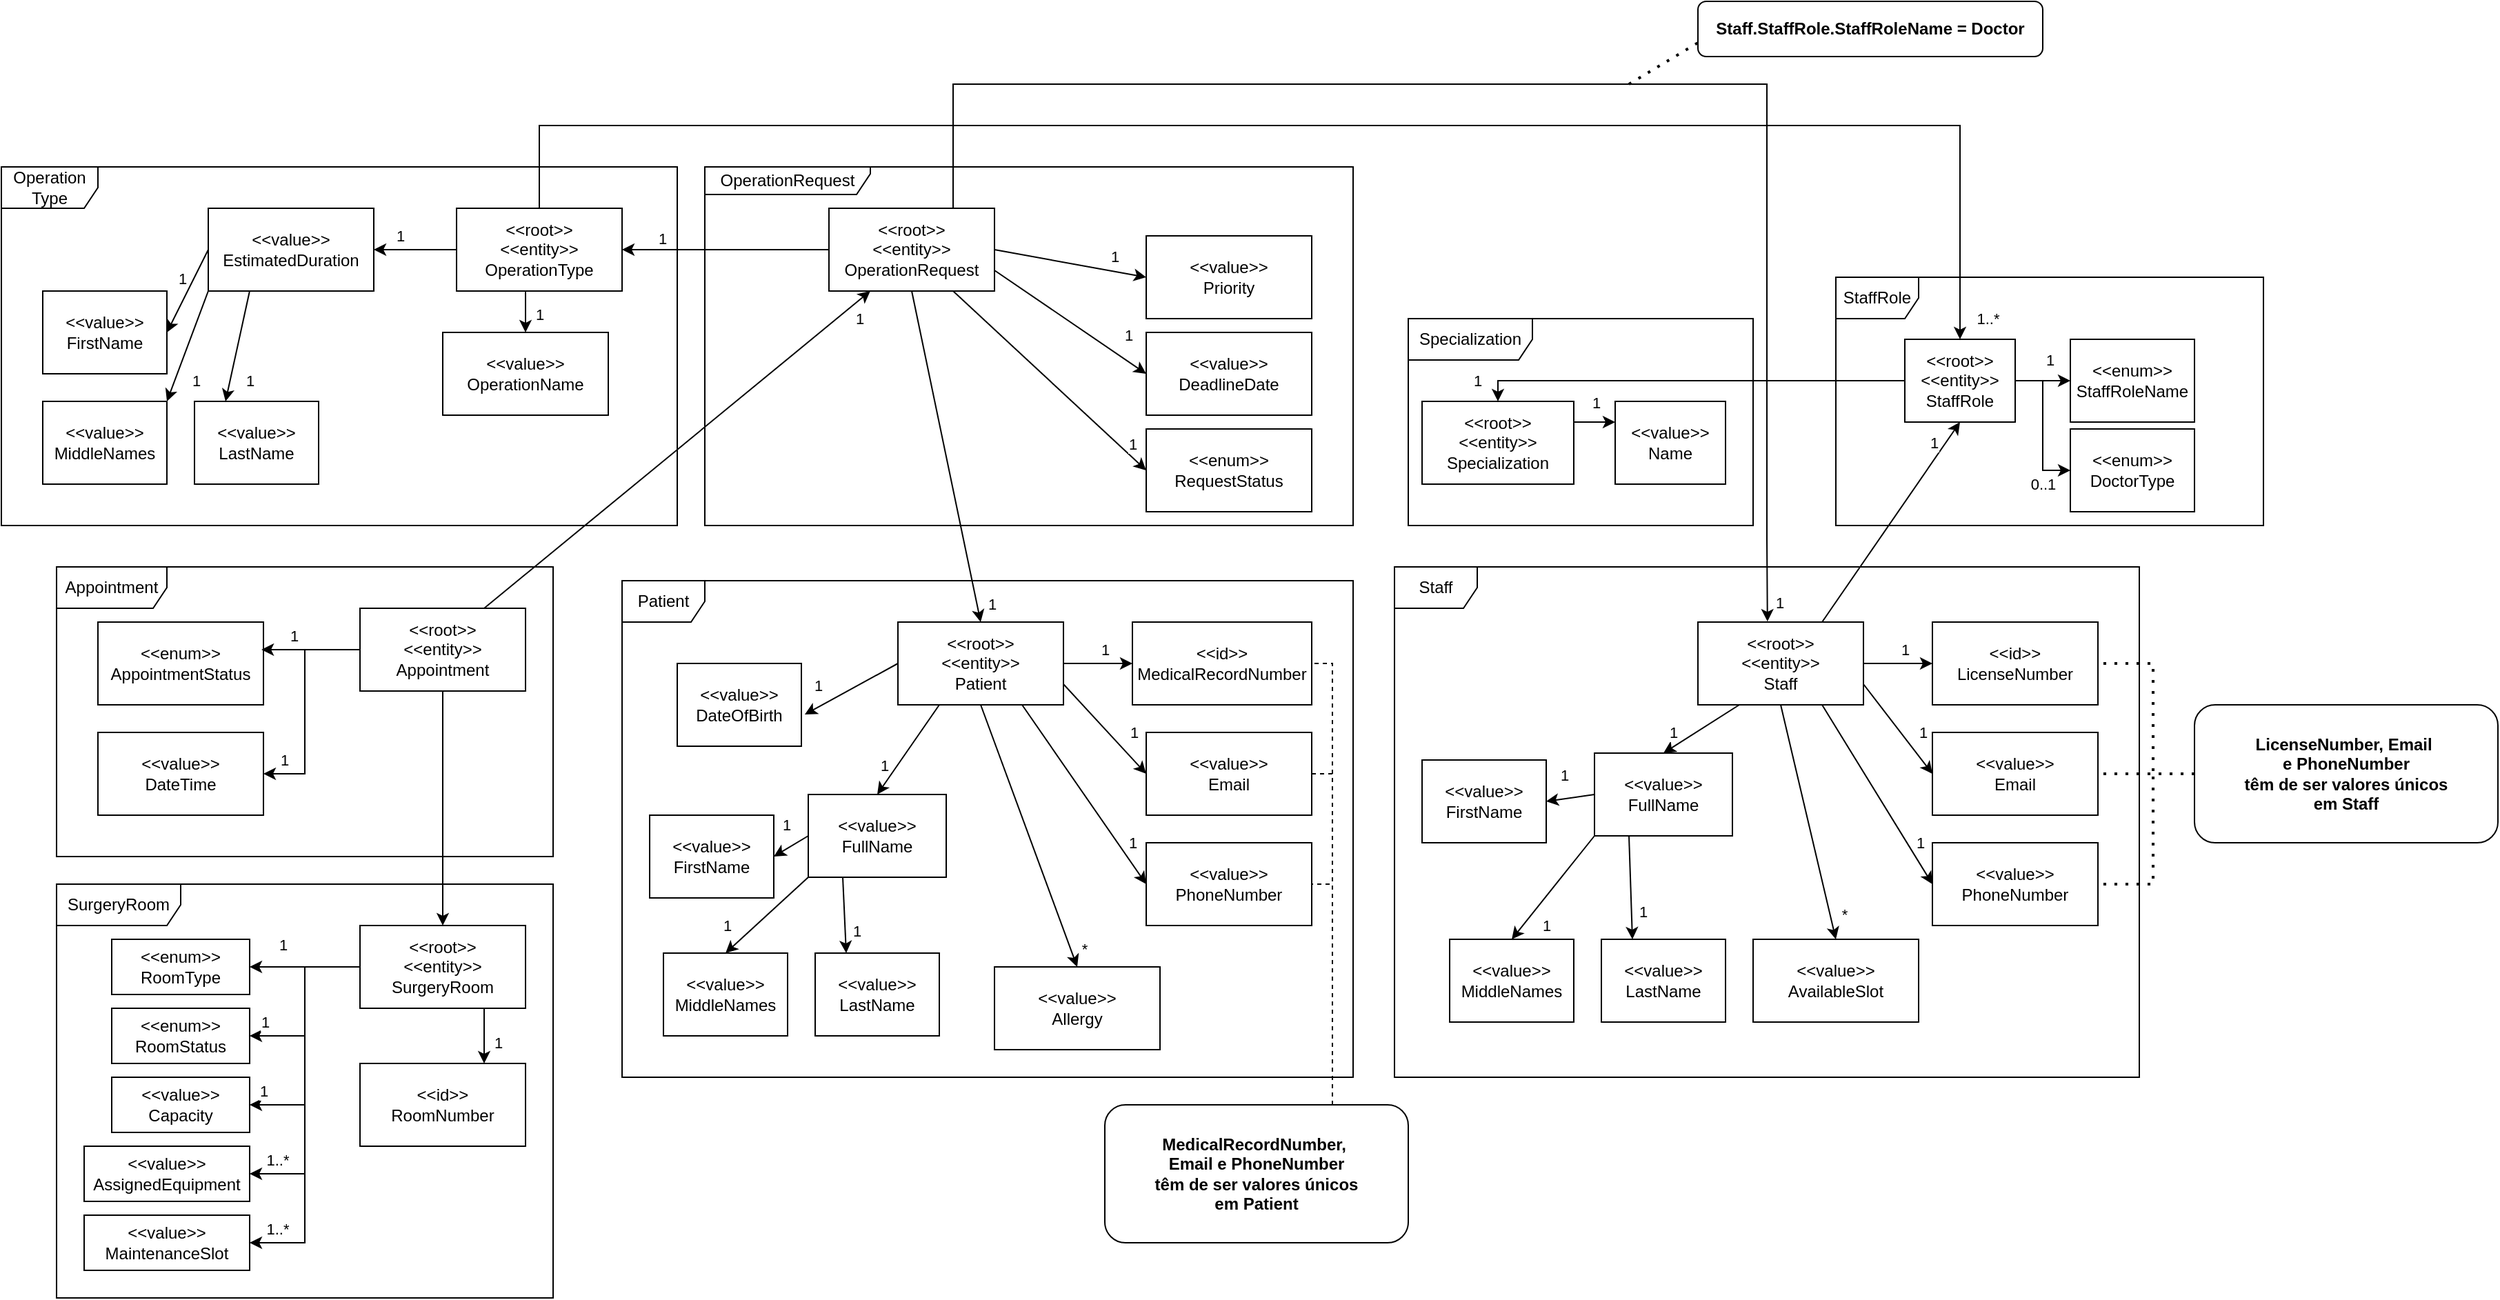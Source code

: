 <mxfile version="24.1.0" type="device">
  <diagram name="Página-1" id="4AsMBui_O2mrqk55qG8a">
    <mxGraphModel dx="2422" dy="768" grid="1" gridSize="10" guides="1" tooltips="1" connect="1" arrows="1" fold="1" page="1" pageScale="1" pageWidth="827" pageHeight="1169" math="0" shadow="0">
      <root>
        <mxCell id="0" />
        <mxCell id="1" parent="0" />
        <mxCell id="wt-aQSrJydBZdkq5_UEP-1" value="&amp;lt;&amp;lt;root&amp;gt;&amp;gt;&lt;br&gt;&amp;lt;&amp;lt;entity&amp;gt;&amp;gt;&lt;div&gt;OperationRequest&lt;/div&gt;" style="whiteSpace=wrap;html=1;" parent="1" vertex="1">
          <mxGeometry x="220" y="190" width="120" height="60" as="geometry" />
        </mxCell>
        <mxCell id="00JM_ZhNrvVwOaPGAAfQ-4" style="edgeStyle=orthogonalEdgeStyle;rounded=0;orthogonalLoop=1;jettySize=auto;html=1;exitX=0.5;exitY=1;exitDx=0;exitDy=0;entryX=0.5;entryY=0;entryDx=0;entryDy=0;" parent="1" source="wt-aQSrJydBZdkq5_UEP-2" target="00JM_ZhNrvVwOaPGAAfQ-2" edge="1">
          <mxGeometry relative="1" as="geometry" />
        </mxCell>
        <mxCell id="00JM_ZhNrvVwOaPGAAfQ-6" value="1" style="edgeLabel;html=1;align=center;verticalAlign=middle;resizable=0;points=[];" parent="00JM_ZhNrvVwOaPGAAfQ-4" vertex="1" connectable="0">
          <mxGeometry x="0.36" y="-1" relative="1" as="geometry">
            <mxPoint x="11" as="offset" />
          </mxGeometry>
        </mxCell>
        <mxCell id="eLeBJTTPtMBUgs7N4k0F-1" style="edgeStyle=orthogonalEdgeStyle;rounded=0;orthogonalLoop=1;jettySize=auto;html=1;exitX=0;exitY=0.5;exitDx=0;exitDy=0;entryX=1;entryY=0.5;entryDx=0;entryDy=0;" edge="1" parent="1" source="wt-aQSrJydBZdkq5_UEP-2" target="00JM_ZhNrvVwOaPGAAfQ-3">
          <mxGeometry relative="1" as="geometry" />
        </mxCell>
        <mxCell id="eLeBJTTPtMBUgs7N4k0F-2" value="1" style="edgeLabel;html=1;align=center;verticalAlign=middle;resizable=0;points=[];" vertex="1" connectable="0" parent="eLeBJTTPtMBUgs7N4k0F-1">
          <mxGeometry x="0.384" relative="1" as="geometry">
            <mxPoint y="-10" as="offset" />
          </mxGeometry>
        </mxCell>
        <mxCell id="wt-aQSrJydBZdkq5_UEP-2" value="&amp;lt;&amp;lt;root&amp;gt;&amp;gt;&lt;div&gt;&amp;lt;&amp;lt;entity&amp;gt;&amp;gt;&lt;br&gt;&lt;div&gt;OperationType&lt;/div&gt;&lt;/div&gt;" style="whiteSpace=wrap;html=1;" parent="1" vertex="1">
          <mxGeometry x="-50" y="190" width="120" height="60" as="geometry" />
        </mxCell>
        <mxCell id="wt-aQSrJydBZdkq5_UEP-3" value="" style="endArrow=classic;html=1;rounded=0;exitX=0;exitY=0.5;exitDx=0;exitDy=0;entryX=1;entryY=0.5;entryDx=0;entryDy=0;" parent="1" source="wt-aQSrJydBZdkq5_UEP-1" target="wt-aQSrJydBZdkq5_UEP-2" edge="1">
          <mxGeometry width="50" height="50" relative="1" as="geometry">
            <mxPoint x="350" y="350" as="sourcePoint" />
            <mxPoint x="400" y="300" as="targetPoint" />
          </mxGeometry>
        </mxCell>
        <mxCell id="wt-aQSrJydBZdkq5_UEP-4" value="1" style="edgeLabel;html=1;align=center;verticalAlign=middle;resizable=0;points=[];" parent="wt-aQSrJydBZdkq5_UEP-3" vertex="1" connectable="0">
          <mxGeometry x="0.552" y="2" relative="1" as="geometry">
            <mxPoint x="-5" y="-10" as="offset" />
          </mxGeometry>
        </mxCell>
        <mxCell id="wt-aQSrJydBZdkq5_UEP-6" value="&amp;lt;&amp;lt;root&amp;gt;&amp;gt;&lt;div&gt;&amp;lt;&amp;lt;entity&amp;gt;&amp;gt;&lt;/div&gt;&lt;div&gt;Patient&lt;/div&gt;" style="whiteSpace=wrap;html=1;" parent="1" vertex="1">
          <mxGeometry x="270" y="490" width="120" height="60" as="geometry" />
        </mxCell>
        <mxCell id="wt-aQSrJydBZdkq5_UEP-9" value="" style="endArrow=classic;html=1;rounded=0;exitX=0.5;exitY=1;exitDx=0;exitDy=0;entryX=0.5;entryY=0;entryDx=0;entryDy=0;" parent="1" source="wt-aQSrJydBZdkq5_UEP-1" target="wt-aQSrJydBZdkq5_UEP-6" edge="1">
          <mxGeometry width="50" height="50" relative="1" as="geometry">
            <mxPoint x="330" y="450" as="sourcePoint" />
            <mxPoint x="315" y="470" as="targetPoint" />
          </mxGeometry>
        </mxCell>
        <mxCell id="wt-aQSrJydBZdkq5_UEP-10" value="1" style="edgeLabel;html=1;align=center;verticalAlign=middle;resizable=0;points=[];" parent="wt-aQSrJydBZdkq5_UEP-9" vertex="1" connectable="0">
          <mxGeometry x="0.89" y="-2" relative="1" as="geometry">
            <mxPoint x="12" as="offset" />
          </mxGeometry>
        </mxCell>
        <mxCell id="wt-aQSrJydBZdkq5_UEP-11" value="OperationRequest" style="shape=umlFrame;whiteSpace=wrap;html=1;pointerEvents=0;width=120;height=20;" parent="1" vertex="1">
          <mxGeometry x="130" y="160" width="470" height="260" as="geometry" />
        </mxCell>
        <mxCell id="wt-aQSrJydBZdkq5_UEP-12" value="&amp;lt;&amp;lt;value&amp;gt;&amp;gt;&lt;br&gt;Priority" style="whiteSpace=wrap;html=1;" parent="1" vertex="1">
          <mxGeometry x="450" y="210" width="120" height="60" as="geometry" />
        </mxCell>
        <mxCell id="wt-aQSrJydBZdkq5_UEP-13" value="&amp;lt;&amp;lt;value&amp;gt;&amp;gt;&lt;br&gt;DeadlineDate" style="whiteSpace=wrap;html=1;" parent="1" vertex="1">
          <mxGeometry x="450" y="280" width="120" height="60" as="geometry" />
        </mxCell>
        <mxCell id="wt-aQSrJydBZdkq5_UEP-14" value="" style="endArrow=classic;html=1;rounded=0;exitX=1;exitY=0.5;exitDx=0;exitDy=0;entryX=0;entryY=0.5;entryDx=0;entryDy=0;" parent="1" source="wt-aQSrJydBZdkq5_UEP-1" target="wt-aQSrJydBZdkq5_UEP-12" edge="1">
          <mxGeometry width="50" height="50" relative="1" as="geometry">
            <mxPoint x="440" y="490" as="sourcePoint" />
            <mxPoint x="490" y="440" as="targetPoint" />
          </mxGeometry>
        </mxCell>
        <mxCell id="wt-aQSrJydBZdkq5_UEP-15" value="1" style="edgeLabel;html=1;align=center;verticalAlign=middle;resizable=0;points=[];" parent="wt-aQSrJydBZdkq5_UEP-14" vertex="1" connectable="0">
          <mxGeometry x="0.647" y="2" relative="1" as="geometry">
            <mxPoint x="-4" y="-10" as="offset" />
          </mxGeometry>
        </mxCell>
        <mxCell id="wt-aQSrJydBZdkq5_UEP-16" value="" style="endArrow=classic;html=1;rounded=0;exitX=1;exitY=0.75;exitDx=0;exitDy=0;entryX=0;entryY=0.5;entryDx=0;entryDy=0;" parent="1" source="wt-aQSrJydBZdkq5_UEP-1" target="wt-aQSrJydBZdkq5_UEP-13" edge="1">
          <mxGeometry width="50" height="50" relative="1" as="geometry">
            <mxPoint x="410" y="380" as="sourcePoint" />
            <mxPoint x="460" y="330" as="targetPoint" />
          </mxGeometry>
        </mxCell>
        <mxCell id="wt-aQSrJydBZdkq5_UEP-17" value="1" style="edgeLabel;html=1;align=center;verticalAlign=middle;resizable=0;points=[];" parent="wt-aQSrJydBZdkq5_UEP-16" vertex="1" connectable="0">
          <mxGeometry x="0.735" y="1" relative="1" as="geometry">
            <mxPoint x="1" y="-17" as="offset" />
          </mxGeometry>
        </mxCell>
        <mxCell id="wt-aQSrJydBZdkq5_UEP-18" value="Patient" style="shape=umlFrame;whiteSpace=wrap;html=1;pointerEvents=0;" parent="1" vertex="1">
          <mxGeometry x="70" y="460" width="530" height="360" as="geometry" />
        </mxCell>
        <mxCell id="00JM_ZhNrvVwOaPGAAfQ-1" value="Operation Type" style="shape=umlFrame;whiteSpace=wrap;html=1;pointerEvents=0;width=70;height=30;" parent="1" vertex="1">
          <mxGeometry x="-380" y="160" width="490" height="260" as="geometry" />
        </mxCell>
        <mxCell id="00JM_ZhNrvVwOaPGAAfQ-2" value="&amp;lt;&amp;lt;value&amp;gt;&amp;gt;&lt;div&gt;OperationName&lt;/div&gt;" style="whiteSpace=wrap;html=1;" parent="1" vertex="1">
          <mxGeometry x="-60" y="280" width="120" height="60" as="geometry" />
        </mxCell>
        <mxCell id="00JM_ZhNrvVwOaPGAAfQ-3" value="&amp;lt;&amp;lt;value&amp;gt;&amp;gt;&lt;div&gt;EstimatedDuration&lt;/div&gt;" style="whiteSpace=wrap;html=1;" parent="1" vertex="1">
          <mxGeometry x="-230" y="190" width="120" height="60" as="geometry" />
        </mxCell>
        <mxCell id="00JM_ZhNrvVwOaPGAAfQ-13" value="&amp;lt;&amp;lt;value&amp;gt;&amp;gt;&lt;div&gt;DateOfBirth&lt;/div&gt;" style="whiteSpace=wrap;html=1;" parent="1" vertex="1">
          <mxGeometry x="110" y="520" width="90" height="60" as="geometry" />
        </mxCell>
        <mxCell id="00JM_ZhNrvVwOaPGAAfQ-14" value="" style="endArrow=classic;html=1;rounded=0;exitX=0;exitY=0.5;exitDx=0;exitDy=0;entryX=1.027;entryY=0.617;entryDx=0;entryDy=0;entryPerimeter=0;" parent="1" source="wt-aQSrJydBZdkq5_UEP-6" target="00JM_ZhNrvVwOaPGAAfQ-13" edge="1">
          <mxGeometry width="50" height="50" relative="1" as="geometry">
            <mxPoint x="260" y="580" as="sourcePoint" />
            <mxPoint x="310" y="530" as="targetPoint" />
          </mxGeometry>
        </mxCell>
        <mxCell id="00JM_ZhNrvVwOaPGAAfQ-15" value="1" style="edgeLabel;html=1;align=center;verticalAlign=middle;resizable=0;points=[];" parent="00JM_ZhNrvVwOaPGAAfQ-14" vertex="1" connectable="0">
          <mxGeometry x="0.57" y="-2" relative="1" as="geometry">
            <mxPoint x="-4" y="-12" as="offset" />
          </mxGeometry>
        </mxCell>
        <mxCell id="00JM_ZhNrvVwOaPGAAfQ-16" value="&amp;lt;&amp;lt;id&amp;gt;&amp;gt;&lt;div&gt;MedicalRecordNumber&lt;/div&gt;" style="whiteSpace=wrap;html=1;" parent="1" vertex="1">
          <mxGeometry x="440" y="490" width="130" height="60" as="geometry" />
        </mxCell>
        <mxCell id="00JM_ZhNrvVwOaPGAAfQ-17" value="" style="endArrow=classic;html=1;rounded=0;exitX=1;exitY=0.5;exitDx=0;exitDy=0;entryX=0;entryY=0.5;entryDx=0;entryDy=0;" parent="1" source="wt-aQSrJydBZdkq5_UEP-6" target="00JM_ZhNrvVwOaPGAAfQ-16" edge="1">
          <mxGeometry width="50" height="50" relative="1" as="geometry">
            <mxPoint x="370" y="540" as="sourcePoint" />
            <mxPoint x="420" y="490" as="targetPoint" />
          </mxGeometry>
        </mxCell>
        <mxCell id="00JM_ZhNrvVwOaPGAAfQ-18" value="1" style="edgeLabel;html=1;align=center;verticalAlign=middle;resizable=0;points=[];" parent="00JM_ZhNrvVwOaPGAAfQ-17" vertex="1" connectable="0">
          <mxGeometry x="0.447" y="-2" relative="1" as="geometry">
            <mxPoint x="-6" y="-12" as="offset" />
          </mxGeometry>
        </mxCell>
        <mxCell id="00JM_ZhNrvVwOaPGAAfQ-19" value="&amp;lt;&amp;lt;value&amp;gt;&amp;gt;&lt;div&gt;Email&lt;/div&gt;" style="whiteSpace=wrap;html=1;" parent="1" vertex="1">
          <mxGeometry x="450" y="570" width="120" height="60" as="geometry" />
        </mxCell>
        <mxCell id="00JM_ZhNrvVwOaPGAAfQ-20" value="" style="endArrow=classic;html=1;rounded=0;exitX=1;exitY=0.75;exitDx=0;exitDy=0;entryX=0;entryY=0.5;entryDx=0;entryDy=0;" parent="1" source="wt-aQSrJydBZdkq5_UEP-6" target="00JM_ZhNrvVwOaPGAAfQ-19" edge="1">
          <mxGeometry width="50" height="50" relative="1" as="geometry">
            <mxPoint x="410" y="690" as="sourcePoint" />
            <mxPoint x="460" y="640" as="targetPoint" />
          </mxGeometry>
        </mxCell>
        <mxCell id="00JM_ZhNrvVwOaPGAAfQ-21" value="1" style="edgeLabel;html=1;align=center;verticalAlign=middle;resizable=0;points=[];" parent="00JM_ZhNrvVwOaPGAAfQ-20" vertex="1" connectable="0">
          <mxGeometry x="0.538" y="3" relative="1" as="geometry">
            <mxPoint x="2" y="-13" as="offset" />
          </mxGeometry>
        </mxCell>
        <mxCell id="00JM_ZhNrvVwOaPGAAfQ-22" value="&amp;lt;&amp;lt;value&amp;gt;&amp;gt;&lt;div&gt;PhoneNumber&lt;/div&gt;" style="whiteSpace=wrap;html=1;" parent="1" vertex="1">
          <mxGeometry x="450" y="650" width="120" height="60" as="geometry" />
        </mxCell>
        <mxCell id="00JM_ZhNrvVwOaPGAAfQ-23" value="" style="endArrow=classic;html=1;rounded=0;exitX=0.75;exitY=1;exitDx=0;exitDy=0;entryX=0;entryY=0.5;entryDx=0;entryDy=0;" parent="1" source="wt-aQSrJydBZdkq5_UEP-6" target="00JM_ZhNrvVwOaPGAAfQ-22" edge="1">
          <mxGeometry width="50" height="50" relative="1" as="geometry">
            <mxPoint x="350" y="690" as="sourcePoint" />
            <mxPoint x="400" y="640" as="targetPoint" />
          </mxGeometry>
        </mxCell>
        <mxCell id="00JM_ZhNrvVwOaPGAAfQ-24" value="1" style="edgeLabel;html=1;align=center;verticalAlign=middle;resizable=0;points=[];" parent="00JM_ZhNrvVwOaPGAAfQ-23" vertex="1" connectable="0">
          <mxGeometry x="0.755" relative="1" as="geometry">
            <mxPoint x="1" y="-14" as="offset" />
          </mxGeometry>
        </mxCell>
        <mxCell id="00JM_ZhNrvVwOaPGAAfQ-25" value="&amp;lt;&amp;lt;value&amp;gt;&amp;gt;&lt;div&gt;Allergy&lt;/div&gt;" style="whiteSpace=wrap;html=1;" parent="1" vertex="1">
          <mxGeometry x="340" y="740" width="120" height="60" as="geometry" />
        </mxCell>
        <mxCell id="00JM_ZhNrvVwOaPGAAfQ-26" value="" style="endArrow=classic;html=1;rounded=0;exitX=0.5;exitY=1;exitDx=0;exitDy=0;entryX=0.5;entryY=0;entryDx=0;entryDy=0;" parent="1" source="wt-aQSrJydBZdkq5_UEP-6" target="00JM_ZhNrvVwOaPGAAfQ-25" edge="1">
          <mxGeometry width="50" height="50" relative="1" as="geometry">
            <mxPoint x="300" y="690" as="sourcePoint" />
            <mxPoint x="350" y="640" as="targetPoint" />
          </mxGeometry>
        </mxCell>
        <mxCell id="00JM_ZhNrvVwOaPGAAfQ-27" value="*" style="edgeLabel;html=1;align=center;verticalAlign=middle;resizable=0;points=[];" parent="00JM_ZhNrvVwOaPGAAfQ-26" vertex="1" connectable="0">
          <mxGeometry x="0.864" y="1" relative="1" as="geometry">
            <mxPoint x="9" as="offset" />
          </mxGeometry>
        </mxCell>
        <mxCell id="00JM_ZhNrvVwOaPGAAfQ-28" value="&amp;lt;&amp;lt;root&amp;gt;&amp;gt;&lt;div&gt;&amp;lt;&amp;lt;entity&amp;gt;&amp;gt;&lt;/div&gt;&lt;div&gt;Staff&lt;/div&gt;" style="whiteSpace=wrap;html=1;" parent="1" vertex="1">
          <mxGeometry x="850" y="490" width="120" height="60" as="geometry" />
        </mxCell>
        <mxCell id="00JM_ZhNrvVwOaPGAAfQ-30" value="Staff" style="shape=umlFrame;whiteSpace=wrap;html=1;pointerEvents=0;" parent="1" vertex="1">
          <mxGeometry x="630" y="450" width="540" height="370" as="geometry" />
        </mxCell>
        <mxCell id="00JM_ZhNrvVwOaPGAAfQ-31" value="&amp;lt;&amp;lt;value&amp;gt;&amp;gt;&lt;div&gt;FullName&lt;/div&gt;" style="whiteSpace=wrap;html=1;" parent="1" vertex="1">
          <mxGeometry x="775" y="585" width="100" height="60" as="geometry" />
        </mxCell>
        <mxCell id="00JM_ZhNrvVwOaPGAAfQ-34" value="&amp;lt;&amp;lt;value&amp;gt;&amp;gt;&lt;div&gt;FirstName&lt;/div&gt;" style="whiteSpace=wrap;html=1;" parent="1" vertex="1">
          <mxGeometry x="650" y="590" width="90" height="60" as="geometry" />
        </mxCell>
        <mxCell id="00JM_ZhNrvVwOaPGAAfQ-35" value="&amp;lt;&amp;lt;value&amp;gt;&amp;gt;&lt;div&gt;LastName&lt;/div&gt;" style="whiteSpace=wrap;html=1;" parent="1" vertex="1">
          <mxGeometry x="780" y="720" width="90" height="60" as="geometry" />
        </mxCell>
        <mxCell id="00JM_ZhNrvVwOaPGAAfQ-41" value="" style="endArrow=classic;html=1;rounded=0;exitX=0.75;exitY=0;exitDx=0;exitDy=0;entryX=0.5;entryY=1;entryDx=0;entryDy=0;" parent="1" source="00JM_ZhNrvVwOaPGAAfQ-28" target="v8suukQ3Q1kWvmqkOaev-53" edge="1">
          <mxGeometry width="50" height="50" relative="1" as="geometry">
            <mxPoint x="960" y="500" as="sourcePoint" />
            <mxPoint x="870" y="340" as="targetPoint" />
          </mxGeometry>
        </mxCell>
        <mxCell id="00JM_ZhNrvVwOaPGAAfQ-42" value="1" style="edgeLabel;html=1;align=center;verticalAlign=middle;resizable=0;points=[];" parent="00JM_ZhNrvVwOaPGAAfQ-41" vertex="1" connectable="0">
          <mxGeometry x="0.57" y="-2" relative="1" as="geometry">
            <mxPoint y="-17" as="offset" />
          </mxGeometry>
        </mxCell>
        <mxCell id="00JM_ZhNrvVwOaPGAAfQ-43" value="&amp;lt;&amp;lt;id&amp;gt;&amp;gt;&lt;div&gt;LicenseNumber&lt;/div&gt;" style="whiteSpace=wrap;html=1;" parent="1" vertex="1">
          <mxGeometry x="1020" y="490" width="120" height="60" as="geometry" />
        </mxCell>
        <mxCell id="00JM_ZhNrvVwOaPGAAfQ-44" value="" style="endArrow=classic;html=1;rounded=0;exitX=1;exitY=0.5;exitDx=0;exitDy=0;entryX=0;entryY=0.5;entryDx=0;entryDy=0;" parent="1" source="00JM_ZhNrvVwOaPGAAfQ-28" target="00JM_ZhNrvVwOaPGAAfQ-43" edge="1">
          <mxGeometry width="50" height="50" relative="1" as="geometry">
            <mxPoint x="940" y="540" as="sourcePoint" />
            <mxPoint x="990" y="490" as="targetPoint" />
          </mxGeometry>
        </mxCell>
        <mxCell id="00JM_ZhNrvVwOaPGAAfQ-45" value="1" style="edgeLabel;html=1;align=center;verticalAlign=middle;resizable=0;points=[];" parent="00JM_ZhNrvVwOaPGAAfQ-44" vertex="1" connectable="0">
          <mxGeometry x="0.447" y="-2" relative="1" as="geometry">
            <mxPoint x="-6" y="-12" as="offset" />
          </mxGeometry>
        </mxCell>
        <mxCell id="00JM_ZhNrvVwOaPGAAfQ-46" value="&amp;lt;&amp;lt;value&amp;gt;&amp;gt;&lt;div&gt;Email&lt;/div&gt;" style="whiteSpace=wrap;html=1;" parent="1" vertex="1">
          <mxGeometry x="1020" y="570" width="120" height="60" as="geometry" />
        </mxCell>
        <mxCell id="00JM_ZhNrvVwOaPGAAfQ-47" value="" style="endArrow=classic;html=1;rounded=0;exitX=1;exitY=0.75;exitDx=0;exitDy=0;entryX=0;entryY=0.5;entryDx=0;entryDy=0;" parent="1" source="00JM_ZhNrvVwOaPGAAfQ-28" target="00JM_ZhNrvVwOaPGAAfQ-46" edge="1">
          <mxGeometry width="50" height="50" relative="1" as="geometry">
            <mxPoint x="980" y="690" as="sourcePoint" />
            <mxPoint x="1030" y="640" as="targetPoint" />
          </mxGeometry>
        </mxCell>
        <mxCell id="00JM_ZhNrvVwOaPGAAfQ-48" value="1" style="edgeLabel;html=1;align=center;verticalAlign=middle;resizable=0;points=[];" parent="00JM_ZhNrvVwOaPGAAfQ-47" vertex="1" connectable="0">
          <mxGeometry x="0.538" y="3" relative="1" as="geometry">
            <mxPoint x="2" y="-13" as="offset" />
          </mxGeometry>
        </mxCell>
        <mxCell id="00JM_ZhNrvVwOaPGAAfQ-49" value="&amp;lt;&amp;lt;value&amp;gt;&amp;gt;&lt;div&gt;PhoneNumber&lt;/div&gt;" style="whiteSpace=wrap;html=1;" parent="1" vertex="1">
          <mxGeometry x="1020" y="650" width="120" height="60" as="geometry" />
        </mxCell>
        <mxCell id="00JM_ZhNrvVwOaPGAAfQ-50" value="" style="endArrow=classic;html=1;rounded=0;exitX=0.75;exitY=1;exitDx=0;exitDy=0;entryX=0;entryY=0.5;entryDx=0;entryDy=0;" parent="1" source="00JM_ZhNrvVwOaPGAAfQ-28" target="00JM_ZhNrvVwOaPGAAfQ-49" edge="1">
          <mxGeometry width="50" height="50" relative="1" as="geometry">
            <mxPoint x="920" y="690" as="sourcePoint" />
            <mxPoint x="970" y="640" as="targetPoint" />
          </mxGeometry>
        </mxCell>
        <mxCell id="00JM_ZhNrvVwOaPGAAfQ-51" value="1" style="edgeLabel;html=1;align=center;verticalAlign=middle;resizable=0;points=[];" parent="00JM_ZhNrvVwOaPGAAfQ-50" vertex="1" connectable="0">
          <mxGeometry x="0.755" relative="1" as="geometry">
            <mxPoint x="1" y="-14" as="offset" />
          </mxGeometry>
        </mxCell>
        <mxCell id="00JM_ZhNrvVwOaPGAAfQ-55" value="&amp;lt;&amp;lt;root&amp;gt;&amp;gt;&lt;div&gt;&amp;lt;&amp;lt;entity&amp;gt;&amp;gt;&lt;br&gt;&lt;div&gt;Specialization&lt;/div&gt;&lt;/div&gt;" style="whiteSpace=wrap;html=1;" parent="1" vertex="1">
          <mxGeometry x="650" y="330" width="110" height="60" as="geometry" />
        </mxCell>
        <mxCell id="00JM_ZhNrvVwOaPGAAfQ-56" value="&amp;lt;&amp;lt;value&amp;gt;&amp;gt;&lt;div&gt;AvailableSlot&lt;/div&gt;" style="whiteSpace=wrap;html=1;" parent="1" vertex="1">
          <mxGeometry x="890" y="720" width="120" height="60" as="geometry" />
        </mxCell>
        <mxCell id="00JM_ZhNrvVwOaPGAAfQ-60" value="&lt;b&gt;LicenseNumber, Email&amp;nbsp;&lt;/b&gt;&lt;div&gt;&lt;b&gt;e PhoneNumber&lt;/b&gt;&lt;div&gt;&lt;b&gt;têm de ser valores únicos&lt;/b&gt;&lt;/div&gt;&lt;/div&gt;&lt;div&gt;&lt;b&gt;em Staff&lt;/b&gt;&lt;/div&gt;" style="rounded=1;whiteSpace=wrap;html=1;" parent="1" vertex="1">
          <mxGeometry x="1210" y="550" width="220" height="100" as="geometry" />
        </mxCell>
        <mxCell id="00JM_ZhNrvVwOaPGAAfQ-61" value="" style="endArrow=none;dashed=1;html=1;dashPattern=1 3;strokeWidth=2;rounded=0;entryX=1;entryY=0.5;entryDx=0;entryDy=0;exitX=0;exitY=0.5;exitDx=0;exitDy=0;" parent="1" source="00JM_ZhNrvVwOaPGAAfQ-60" target="00JM_ZhNrvVwOaPGAAfQ-43" edge="1">
          <mxGeometry width="50" height="50" relative="1" as="geometry">
            <mxPoint x="1230" y="560" as="sourcePoint" />
            <mxPoint x="1280" y="510" as="targetPoint" />
            <Array as="points">
              <mxPoint x="1180" y="600" />
              <mxPoint x="1180" y="520" />
            </Array>
          </mxGeometry>
        </mxCell>
        <mxCell id="00JM_ZhNrvVwOaPGAAfQ-62" value="" style="endArrow=none;dashed=1;html=1;dashPattern=1 3;strokeWidth=2;rounded=0;entryX=1;entryY=0.5;entryDx=0;entryDy=0;exitX=0;exitY=0.5;exitDx=0;exitDy=0;" parent="1" source="00JM_ZhNrvVwOaPGAAfQ-60" target="00JM_ZhNrvVwOaPGAAfQ-46" edge="1">
          <mxGeometry width="50" height="50" relative="1" as="geometry">
            <mxPoint x="1220" y="600" as="sourcePoint" />
            <mxPoint x="1150" y="530" as="targetPoint" />
          </mxGeometry>
        </mxCell>
        <mxCell id="00JM_ZhNrvVwOaPGAAfQ-63" value="" style="endArrow=none;dashed=1;html=1;dashPattern=1 3;strokeWidth=2;rounded=0;entryX=1;entryY=0.5;entryDx=0;entryDy=0;exitX=0;exitY=0.5;exitDx=0;exitDy=0;" parent="1" source="00JM_ZhNrvVwOaPGAAfQ-60" target="00JM_ZhNrvVwOaPGAAfQ-49" edge="1">
          <mxGeometry width="50" height="50" relative="1" as="geometry">
            <mxPoint x="1230" y="610" as="sourcePoint" />
            <mxPoint x="1160" y="540" as="targetPoint" />
            <Array as="points">
              <mxPoint x="1180" y="600" />
              <mxPoint x="1180" y="680" />
            </Array>
          </mxGeometry>
        </mxCell>
        <mxCell id="00JM_ZhNrvVwOaPGAAfQ-64" value="&lt;b&gt;MedicalRecordNumber,&amp;nbsp;&lt;/b&gt;&lt;div&gt;&lt;b&gt;Email&amp;nbsp;&lt;/b&gt;&lt;b style=&quot;background-color: initial;&quot;&gt;e PhoneNumber&lt;/b&gt;&lt;div&gt;&lt;div&gt;&lt;b&gt;têm de ser valores únicos&lt;/b&gt;&lt;/div&gt;&lt;/div&gt;&lt;/div&gt;&lt;div&gt;&lt;b&gt;em Patient&lt;/b&gt;&lt;/div&gt;" style="rounded=1;whiteSpace=wrap;html=1;" parent="1" vertex="1">
          <mxGeometry x="420" y="840" width="220" height="100" as="geometry" />
        </mxCell>
        <mxCell id="00JM_ZhNrvVwOaPGAAfQ-65" value="" style="endArrow=none;dashed=1;html=1;rounded=0;exitX=0.75;exitY=0;exitDx=0;exitDy=0;entryX=1;entryY=0.5;entryDx=0;entryDy=0;" parent="1" source="00JM_ZhNrvVwOaPGAAfQ-64" target="00JM_ZhNrvVwOaPGAAfQ-22" edge="1">
          <mxGeometry width="50" height="50" relative="1" as="geometry">
            <mxPoint x="520" y="760" as="sourcePoint" />
            <mxPoint x="570" y="710" as="targetPoint" />
            <Array as="points">
              <mxPoint x="585" y="680" />
            </Array>
          </mxGeometry>
        </mxCell>
        <mxCell id="00JM_ZhNrvVwOaPGAAfQ-66" value="" style="endArrow=none;dashed=1;html=1;rounded=0;exitX=0.75;exitY=0;exitDx=0;exitDy=0;entryX=1;entryY=0.5;entryDx=0;entryDy=0;" parent="1" target="00JM_ZhNrvVwOaPGAAfQ-19" edge="1">
          <mxGeometry width="50" height="50" relative="1" as="geometry">
            <mxPoint x="585" y="840" as="sourcePoint" />
            <mxPoint x="570" y="680" as="targetPoint" />
            <Array as="points">
              <mxPoint x="585" y="600" />
            </Array>
          </mxGeometry>
        </mxCell>
        <mxCell id="00JM_ZhNrvVwOaPGAAfQ-67" value="" style="endArrow=none;dashed=1;html=1;rounded=0;exitX=0.75;exitY=0;exitDx=0;exitDy=0;entryX=1;entryY=0.5;entryDx=0;entryDy=0;" parent="1" target="00JM_ZhNrvVwOaPGAAfQ-16" edge="1">
          <mxGeometry width="50" height="50" relative="1" as="geometry">
            <mxPoint x="585" y="840" as="sourcePoint" />
            <mxPoint x="570" y="680" as="targetPoint" />
            <Array as="points">
              <mxPoint x="585" y="520" />
            </Array>
          </mxGeometry>
        </mxCell>
        <mxCell id="00JM_ZhNrvVwOaPGAAfQ-70" value="Appointment" style="shape=umlFrame;whiteSpace=wrap;html=1;pointerEvents=0;width=80;height=30;" parent="1" vertex="1">
          <mxGeometry x="-340" y="450" width="360" height="210" as="geometry" />
        </mxCell>
        <mxCell id="00JM_ZhNrvVwOaPGAAfQ-71" value="&amp;lt;&amp;lt;root&amp;gt;&amp;gt;&lt;div&gt;&amp;lt;&amp;lt;entity&amp;gt;&amp;gt;&lt;/div&gt;&lt;div&gt;Appointment&lt;/div&gt;" style="whiteSpace=wrap;html=1;" parent="1" vertex="1">
          <mxGeometry x="-120" y="480" width="120" height="60" as="geometry" />
        </mxCell>
        <mxCell id="00JM_ZhNrvVwOaPGAAfQ-72" value="" style="endArrow=classic;html=1;rounded=0;exitX=0.75;exitY=0;exitDx=0;exitDy=0;entryX=0.25;entryY=1;entryDx=0;entryDy=0;" parent="1" source="00JM_ZhNrvVwOaPGAAfQ-71" target="wt-aQSrJydBZdkq5_UEP-1" edge="1">
          <mxGeometry width="50" height="50" relative="1" as="geometry">
            <mxPoint x="120" y="520" as="sourcePoint" />
            <mxPoint x="170" y="470" as="targetPoint" />
          </mxGeometry>
        </mxCell>
        <mxCell id="00JM_ZhNrvVwOaPGAAfQ-73" value="1" style="edgeLabel;html=1;align=center;verticalAlign=middle;resizable=0;points=[];" parent="00JM_ZhNrvVwOaPGAAfQ-72" vertex="1" connectable="0">
          <mxGeometry x="0.865" y="-2" relative="1" as="geometry">
            <mxPoint x="9" y="3" as="offset" />
          </mxGeometry>
        </mxCell>
        <mxCell id="00JM_ZhNrvVwOaPGAAfQ-74" value="&amp;lt;&amp;lt;value&amp;gt;&amp;gt;&lt;div&gt;DateTime&lt;/div&gt;" style="whiteSpace=wrap;html=1;" parent="1" vertex="1">
          <mxGeometry x="-310" y="570" width="120" height="60" as="geometry" />
        </mxCell>
        <mxCell id="00JM_ZhNrvVwOaPGAAfQ-77" value="&amp;lt;&amp;lt;enum&amp;gt;&amp;gt;&lt;div&gt;AppointmentStatus&lt;/div&gt;" style="whiteSpace=wrap;html=1;" parent="1" vertex="1">
          <mxGeometry x="-310" y="490" width="120" height="60" as="geometry" />
        </mxCell>
        <mxCell id="00JM_ZhNrvVwOaPGAAfQ-82" style="edgeStyle=orthogonalEdgeStyle;rounded=0;orthogonalLoop=1;jettySize=auto;html=1;exitX=0;exitY=0.5;exitDx=0;exitDy=0;entryX=0.988;entryY=0.333;entryDx=0;entryDy=0;entryPerimeter=0;" parent="1" source="00JM_ZhNrvVwOaPGAAfQ-71" target="00JM_ZhNrvVwOaPGAAfQ-77" edge="1">
          <mxGeometry relative="1" as="geometry" />
        </mxCell>
        <mxCell id="00JM_ZhNrvVwOaPGAAfQ-83" value="1" style="edgeLabel;html=1;align=center;verticalAlign=middle;resizable=0;points=[];" parent="00JM_ZhNrvVwOaPGAAfQ-82" vertex="1" connectable="0">
          <mxGeometry x="0.342" y="2" relative="1" as="geometry">
            <mxPoint y="-12" as="offset" />
          </mxGeometry>
        </mxCell>
        <mxCell id="00JM_ZhNrvVwOaPGAAfQ-84" value="" style="endArrow=classic;html=1;rounded=0;exitX=0;exitY=0.5;exitDx=0;exitDy=0;entryX=1;entryY=0.5;entryDx=0;entryDy=0;" parent="1" source="00JM_ZhNrvVwOaPGAAfQ-71" target="00JM_ZhNrvVwOaPGAAfQ-74" edge="1">
          <mxGeometry width="50" height="50" relative="1" as="geometry">
            <mxPoint x="-190" y="630" as="sourcePoint" />
            <mxPoint x="-140" y="580" as="targetPoint" />
            <Array as="points">
              <mxPoint x="-160" y="510" />
              <mxPoint x="-160" y="600" />
            </Array>
          </mxGeometry>
        </mxCell>
        <mxCell id="00JM_ZhNrvVwOaPGAAfQ-85" value="1" style="edgeLabel;html=1;align=center;verticalAlign=middle;resizable=0;points=[];" parent="00JM_ZhNrvVwOaPGAAfQ-84" vertex="1" connectable="0">
          <mxGeometry x="0.82" relative="1" as="geometry">
            <mxPoint y="-10" as="offset" />
          </mxGeometry>
        </mxCell>
        <mxCell id="00JM_ZhNrvVwOaPGAAfQ-87" value="SurgeryRoom" style="shape=umlFrame;whiteSpace=wrap;html=1;pointerEvents=0;width=90;height=30;" parent="1" vertex="1">
          <mxGeometry x="-340" y="680" width="360" height="300" as="geometry" />
        </mxCell>
        <mxCell id="00JM_ZhNrvVwOaPGAAfQ-93" value="&amp;lt;&amp;lt;root&amp;gt;&amp;gt;&lt;div&gt;&amp;lt;&amp;lt;entity&amp;gt;&amp;gt;&lt;/div&gt;&lt;div&gt;SurgeryRoom&lt;/div&gt;" style="whiteSpace=wrap;html=1;" parent="1" vertex="1">
          <mxGeometry x="-120" y="710" width="120" height="60" as="geometry" />
        </mxCell>
        <mxCell id="00JM_ZhNrvVwOaPGAAfQ-94" value="&amp;lt;&amp;lt;id&amp;gt;&amp;gt;&lt;div&gt;RoomNumber&lt;/div&gt;" style="whiteSpace=wrap;html=1;" parent="1" vertex="1">
          <mxGeometry x="-120" y="810" width="120" height="60" as="geometry" />
        </mxCell>
        <mxCell id="00JM_ZhNrvVwOaPGAAfQ-96" value="Specialization" style="shape=umlFrame;whiteSpace=wrap;html=1;pointerEvents=0;width=90;height=30;" parent="1" vertex="1">
          <mxGeometry x="640" y="270" width="250" height="150" as="geometry" />
        </mxCell>
        <mxCell id="00JM_ZhNrvVwOaPGAAfQ-98" value="" style="endArrow=classic;html=1;rounded=0;exitX=0.75;exitY=1;exitDx=0;exitDy=0;entryX=0.75;entryY=0;entryDx=0;entryDy=0;" parent="1" source="00JM_ZhNrvVwOaPGAAfQ-93" target="00JM_ZhNrvVwOaPGAAfQ-94" edge="1">
          <mxGeometry width="50" height="50" relative="1" as="geometry">
            <mxPoint x="-80" y="800" as="sourcePoint" />
            <mxPoint x="-30" y="750" as="targetPoint" />
          </mxGeometry>
        </mxCell>
        <mxCell id="00JM_ZhNrvVwOaPGAAfQ-99" value="1" style="edgeLabel;html=1;align=center;verticalAlign=middle;resizable=0;points=[];" parent="00JM_ZhNrvVwOaPGAAfQ-98" vertex="1" connectable="0">
          <mxGeometry x="0.399" y="1" relative="1" as="geometry">
            <mxPoint x="9" y="-3" as="offset" />
          </mxGeometry>
        </mxCell>
        <mxCell id="00JM_ZhNrvVwOaPGAAfQ-100" value="&amp;lt;&amp;lt;enum&amp;gt;&amp;gt;&lt;div&gt;RoomType&lt;/div&gt;" style="whiteSpace=wrap;html=1;" parent="1" vertex="1">
          <mxGeometry x="-300" y="720" width="100" height="40" as="geometry" />
        </mxCell>
        <mxCell id="00JM_ZhNrvVwOaPGAAfQ-101" value="" style="endArrow=classic;html=1;rounded=0;exitX=0;exitY=0.5;exitDx=0;exitDy=0;entryX=1;entryY=0.5;entryDx=0;entryDy=0;" parent="1" source="00JM_ZhNrvVwOaPGAAfQ-93" target="00JM_ZhNrvVwOaPGAAfQ-100" edge="1">
          <mxGeometry width="50" height="50" relative="1" as="geometry">
            <mxPoint x="-220" y="770" as="sourcePoint" />
            <mxPoint x="-170" y="720" as="targetPoint" />
          </mxGeometry>
        </mxCell>
        <mxCell id="00JM_ZhNrvVwOaPGAAfQ-102" value="1" style="edgeLabel;html=1;align=center;verticalAlign=middle;resizable=0;points=[];" parent="00JM_ZhNrvVwOaPGAAfQ-101" vertex="1" connectable="0">
          <mxGeometry x="0.297" y="-1" relative="1" as="geometry">
            <mxPoint x="-4" y="-15" as="offset" />
          </mxGeometry>
        </mxCell>
        <mxCell id="00JM_ZhNrvVwOaPGAAfQ-103" value="&amp;lt;&amp;lt;enum&amp;gt;&amp;gt;&lt;div&gt;RoomStatus&lt;/div&gt;" style="whiteSpace=wrap;html=1;" parent="1" vertex="1">
          <mxGeometry x="-300" y="770" width="100" height="40" as="geometry" />
        </mxCell>
        <mxCell id="00JM_ZhNrvVwOaPGAAfQ-104" value="" style="endArrow=classic;html=1;rounded=0;exitX=0;exitY=0.5;exitDx=0;exitDy=0;entryX=1;entryY=0.5;entryDx=0;entryDy=0;" parent="1" target="00JM_ZhNrvVwOaPGAAfQ-103" edge="1">
          <mxGeometry width="50" height="50" relative="1" as="geometry">
            <mxPoint x="-140" y="740" as="sourcePoint" />
            <mxPoint x="-170" y="740" as="targetPoint" />
            <Array as="points">
              <mxPoint x="-160" y="740" />
              <mxPoint x="-160" y="790" />
            </Array>
          </mxGeometry>
        </mxCell>
        <mxCell id="00JM_ZhNrvVwOaPGAAfQ-105" value="1" style="edgeLabel;html=1;align=center;verticalAlign=middle;resizable=0;points=[];" parent="00JM_ZhNrvVwOaPGAAfQ-104" vertex="1" connectable="0">
          <mxGeometry x="0.297" y="-1" relative="1" as="geometry">
            <mxPoint x="-28" y="-9" as="offset" />
          </mxGeometry>
        </mxCell>
        <mxCell id="00JM_ZhNrvVwOaPGAAfQ-106" value="&amp;lt;&amp;lt;value&amp;gt;&amp;gt;&lt;div&gt;Capacity&lt;/div&gt;" style="whiteSpace=wrap;html=1;" parent="1" vertex="1">
          <mxGeometry x="-300" y="820" width="100" height="40" as="geometry" />
        </mxCell>
        <mxCell id="00JM_ZhNrvVwOaPGAAfQ-107" value="" style="endArrow=classic;html=1;rounded=0;exitX=0;exitY=0.5;exitDx=0;exitDy=0;entryX=1;entryY=0.5;entryDx=0;entryDy=0;" parent="1" target="00JM_ZhNrvVwOaPGAAfQ-106" edge="1">
          <mxGeometry width="50" height="50" relative="1" as="geometry">
            <mxPoint x="-120" y="740" as="sourcePoint" />
            <mxPoint x="-180" y="790" as="targetPoint" />
            <Array as="points">
              <mxPoint x="-160" y="740" />
              <mxPoint x="-160" y="840" />
            </Array>
          </mxGeometry>
        </mxCell>
        <mxCell id="00JM_ZhNrvVwOaPGAAfQ-108" value="1" style="edgeLabel;html=1;align=center;verticalAlign=middle;resizable=0;points=[];" parent="00JM_ZhNrvVwOaPGAAfQ-107" vertex="1" connectable="0">
          <mxGeometry x="0.297" y="-1" relative="1" as="geometry">
            <mxPoint x="-29" y="13" as="offset" />
          </mxGeometry>
        </mxCell>
        <mxCell id="00JM_ZhNrvVwOaPGAAfQ-109" value="&amp;lt;&amp;lt;value&amp;gt;&amp;gt;&lt;div&gt;AssignedEquipment&lt;/div&gt;" style="whiteSpace=wrap;html=1;" parent="1" vertex="1">
          <mxGeometry x="-320" y="870" width="120" height="40" as="geometry" />
        </mxCell>
        <mxCell id="00JM_ZhNrvVwOaPGAAfQ-110" value="" style="endArrow=classic;html=1;rounded=0;exitX=0;exitY=0.5;exitDx=0;exitDy=0;entryX=1;entryY=0.5;entryDx=0;entryDy=0;" parent="1" target="00JM_ZhNrvVwOaPGAAfQ-109" edge="1">
          <mxGeometry width="50" height="50" relative="1" as="geometry">
            <mxPoint x="-120" y="740" as="sourcePoint" />
            <mxPoint x="-190" y="890" as="targetPoint" />
            <Array as="points">
              <mxPoint x="-160" y="740" />
              <mxPoint x="-160" y="890" />
            </Array>
          </mxGeometry>
        </mxCell>
        <mxCell id="00JM_ZhNrvVwOaPGAAfQ-111" value="1..*" style="edgeLabel;html=1;align=center;verticalAlign=middle;resizable=0;points=[];" parent="00JM_ZhNrvVwOaPGAAfQ-110" vertex="1" connectable="0">
          <mxGeometry x="0.297" y="-1" relative="1" as="geometry">
            <mxPoint x="-19" y="31" as="offset" />
          </mxGeometry>
        </mxCell>
        <mxCell id="00JM_ZhNrvVwOaPGAAfQ-112" value="&amp;lt;&amp;lt;value&amp;gt;&amp;gt;&lt;div&gt;MaintenanceSlot&lt;/div&gt;" style="whiteSpace=wrap;html=1;" parent="1" vertex="1">
          <mxGeometry x="-320" y="920" width="120" height="40" as="geometry" />
        </mxCell>
        <mxCell id="00JM_ZhNrvVwOaPGAAfQ-113" value="" style="endArrow=classic;html=1;rounded=0;exitX=0;exitY=0.5;exitDx=0;exitDy=0;entryX=1;entryY=0.5;entryDx=0;entryDy=0;" parent="1" target="00JM_ZhNrvVwOaPGAAfQ-112" edge="1">
          <mxGeometry width="50" height="50" relative="1" as="geometry">
            <mxPoint x="-120" y="740" as="sourcePoint" />
            <mxPoint x="-200" y="890" as="targetPoint" />
            <Array as="points">
              <mxPoint x="-160" y="740" />
              <mxPoint x="-160" y="940" />
            </Array>
          </mxGeometry>
        </mxCell>
        <mxCell id="00JM_ZhNrvVwOaPGAAfQ-114" value="1..*" style="edgeLabel;html=1;align=center;verticalAlign=middle;resizable=0;points=[];" parent="00JM_ZhNrvVwOaPGAAfQ-113" vertex="1" connectable="0">
          <mxGeometry x="0.297" y="-1" relative="1" as="geometry">
            <mxPoint x="-19" y="48" as="offset" />
          </mxGeometry>
        </mxCell>
        <mxCell id="8S-xRrLJWilpk1Cq8pcS-2" value="" style="endArrow=classic;html=1;rounded=0;exitX=0.5;exitY=1;exitDx=0;exitDy=0;entryX=0.5;entryY=0;entryDx=0;entryDy=0;" parent="1" source="00JM_ZhNrvVwOaPGAAfQ-71" target="00JM_ZhNrvVwOaPGAAfQ-93" edge="1">
          <mxGeometry width="50" height="50" relative="1" as="geometry">
            <mxPoint x="250" y="670" as="sourcePoint" />
            <mxPoint x="300" y="620" as="targetPoint" />
          </mxGeometry>
        </mxCell>
        <mxCell id="8S-xRrLJWilpk1Cq8pcS-3" value="&amp;lt;&amp;lt;value&amp;gt;&amp;gt;&lt;div&gt;Name&lt;/div&gt;" style="whiteSpace=wrap;html=1;" parent="1" vertex="1">
          <mxGeometry x="790" y="330" width="80" height="60" as="geometry" />
        </mxCell>
        <mxCell id="8S-xRrLJWilpk1Cq8pcS-5" value="" style="endArrow=classic;html=1;rounded=0;exitX=1;exitY=0.25;exitDx=0;exitDy=0;entryX=0;entryY=0.25;entryDx=0;entryDy=0;" parent="1" source="00JM_ZhNrvVwOaPGAAfQ-55" target="8S-xRrLJWilpk1Cq8pcS-3" edge="1">
          <mxGeometry width="50" height="50" relative="1" as="geometry">
            <mxPoint x="790" y="390" as="sourcePoint" />
            <mxPoint x="840" y="340" as="targetPoint" />
          </mxGeometry>
        </mxCell>
        <mxCell id="8S-xRrLJWilpk1Cq8pcS-6" value="1" style="edgeLabel;html=1;align=center;verticalAlign=middle;resizable=0;points=[];" parent="8S-xRrLJWilpk1Cq8pcS-5" vertex="1" connectable="0">
          <mxGeometry x="0.089" relative="1" as="geometry">
            <mxPoint x="-1" y="-14" as="offset" />
          </mxGeometry>
        </mxCell>
        <mxCell id="v8suukQ3Q1kWvmqkOaev-2" value="&amp;lt;&amp;lt;value&amp;gt;&amp;gt;&lt;div&gt;&lt;span style=&quot;background-color: initial;&quot;&gt;MiddleNames&lt;/span&gt;&lt;/div&gt;" style="whiteSpace=wrap;html=1;" parent="1" vertex="1">
          <mxGeometry x="670" y="720" width="90" height="60" as="geometry" />
        </mxCell>
        <mxCell id="v8suukQ3Q1kWvmqkOaev-4" value="" style="endArrow=classic;html=1;rounded=0;exitX=0.25;exitY=1;exitDx=0;exitDy=0;entryX=0.5;entryY=0;entryDx=0;entryDy=0;" parent="1" source="00JM_ZhNrvVwOaPGAAfQ-28" target="00JM_ZhNrvVwOaPGAAfQ-31" edge="1">
          <mxGeometry width="50" height="50" relative="1" as="geometry">
            <mxPoint x="820" y="630" as="sourcePoint" />
            <mxPoint x="870" y="580" as="targetPoint" />
          </mxGeometry>
        </mxCell>
        <mxCell id="v8suukQ3Q1kWvmqkOaev-5" value="1" style="edgeLabel;html=1;align=center;verticalAlign=middle;resizable=0;points=[];" parent="v8suukQ3Q1kWvmqkOaev-4" vertex="1" connectable="0">
          <mxGeometry x="0.599" relative="1" as="geometry">
            <mxPoint x="-4" y="-8" as="offset" />
          </mxGeometry>
        </mxCell>
        <mxCell id="v8suukQ3Q1kWvmqkOaev-6" value="" style="endArrow=classic;html=1;rounded=0;exitX=0;exitY=0.5;exitDx=0;exitDy=0;entryX=1;entryY=0.5;entryDx=0;entryDy=0;" parent="1" source="00JM_ZhNrvVwOaPGAAfQ-31" target="00JM_ZhNrvVwOaPGAAfQ-34" edge="1">
          <mxGeometry width="50" height="50" relative="1" as="geometry">
            <mxPoint x="820" y="630" as="sourcePoint" />
            <mxPoint x="870" y="580" as="targetPoint" />
          </mxGeometry>
        </mxCell>
        <mxCell id="v8suukQ3Q1kWvmqkOaev-7" value="1" style="edgeLabel;html=1;align=center;verticalAlign=middle;resizable=0;points=[];" parent="v8suukQ3Q1kWvmqkOaev-6" vertex="1" connectable="0">
          <mxGeometry x="0.32" y="-1" relative="1" as="geometry">
            <mxPoint x="1" y="-17" as="offset" />
          </mxGeometry>
        </mxCell>
        <mxCell id="v8suukQ3Q1kWvmqkOaev-8" value="" style="endArrow=classic;html=1;rounded=0;exitX=0;exitY=1;exitDx=0;exitDy=0;entryX=0.5;entryY=0;entryDx=0;entryDy=0;" parent="1" source="00JM_ZhNrvVwOaPGAAfQ-31" target="v8suukQ3Q1kWvmqkOaev-2" edge="1">
          <mxGeometry width="50" height="50" relative="1" as="geometry">
            <mxPoint x="820" y="630" as="sourcePoint" />
            <mxPoint x="870" y="580" as="targetPoint" />
          </mxGeometry>
        </mxCell>
        <mxCell id="v8suukQ3Q1kWvmqkOaev-9" value="1" style="edgeLabel;html=1;align=center;verticalAlign=middle;resizable=0;points=[];" parent="v8suukQ3Q1kWvmqkOaev-8" vertex="1" connectable="0">
          <mxGeometry x="0.601" y="1" relative="1" as="geometry">
            <mxPoint x="12" y="4" as="offset" />
          </mxGeometry>
        </mxCell>
        <mxCell id="v8suukQ3Q1kWvmqkOaev-10" value="" style="endArrow=classic;html=1;rounded=0;exitX=0.25;exitY=1;exitDx=0;exitDy=0;entryX=0.25;entryY=0;entryDx=0;entryDy=0;" parent="1" source="00JM_ZhNrvVwOaPGAAfQ-31" target="00JM_ZhNrvVwOaPGAAfQ-35" edge="1">
          <mxGeometry width="50" height="50" relative="1" as="geometry">
            <mxPoint x="820" y="690" as="sourcePoint" />
            <mxPoint x="870" y="640" as="targetPoint" />
          </mxGeometry>
        </mxCell>
        <mxCell id="v8suukQ3Q1kWvmqkOaev-11" value="1" style="edgeLabel;html=1;align=center;verticalAlign=middle;resizable=0;points=[];" parent="v8suukQ3Q1kWvmqkOaev-10" vertex="1" connectable="0">
          <mxGeometry x="0.624" y="2" relative="1" as="geometry">
            <mxPoint x="6" y="-6" as="offset" />
          </mxGeometry>
        </mxCell>
        <mxCell id="v8suukQ3Q1kWvmqkOaev-12" value="" style="endArrow=classic;html=1;rounded=0;exitX=0.5;exitY=1;exitDx=0;exitDy=0;entryX=0.5;entryY=0;entryDx=0;entryDy=0;" parent="1" source="00JM_ZhNrvVwOaPGAAfQ-28" target="00JM_ZhNrvVwOaPGAAfQ-56" edge="1">
          <mxGeometry width="50" height="50" relative="1" as="geometry">
            <mxPoint x="810" y="650" as="sourcePoint" />
            <mxPoint x="860" y="600" as="targetPoint" />
          </mxGeometry>
        </mxCell>
        <mxCell id="v8suukQ3Q1kWvmqkOaev-13" value="*" style="edgeLabel;html=1;align=center;verticalAlign=middle;resizable=0;points=[];" parent="v8suukQ3Q1kWvmqkOaev-12" vertex="1" connectable="0">
          <mxGeometry x="0.766" relative="1" as="geometry">
            <mxPoint x="10" y="2" as="offset" />
          </mxGeometry>
        </mxCell>
        <mxCell id="v8suukQ3Q1kWvmqkOaev-14" value="&amp;lt;&amp;lt;value&amp;gt;&amp;gt;&lt;div&gt;FullName&lt;/div&gt;" style="whiteSpace=wrap;html=1;" parent="1" vertex="1">
          <mxGeometry x="205" y="615" width="100" height="60" as="geometry" />
        </mxCell>
        <mxCell id="v8suukQ3Q1kWvmqkOaev-15" value="&amp;lt;&amp;lt;value&amp;gt;&amp;gt;&lt;div&gt;FirstName&lt;/div&gt;" style="whiteSpace=wrap;html=1;" parent="1" vertex="1">
          <mxGeometry x="90" y="630" width="90" height="60" as="geometry" />
        </mxCell>
        <mxCell id="v8suukQ3Q1kWvmqkOaev-16" value="&amp;lt;&amp;lt;value&amp;gt;&amp;gt;&lt;div&gt;LastName&lt;/div&gt;" style="whiteSpace=wrap;html=1;" parent="1" vertex="1">
          <mxGeometry x="210" y="730" width="90" height="60" as="geometry" />
        </mxCell>
        <mxCell id="v8suukQ3Q1kWvmqkOaev-17" value="&amp;lt;&amp;lt;value&amp;gt;&amp;gt;&lt;div&gt;&lt;span style=&quot;background-color: initial;&quot;&gt;MiddleNames&lt;/span&gt;&lt;/div&gt;" style="whiteSpace=wrap;html=1;" parent="1" vertex="1">
          <mxGeometry x="100" y="730" width="90" height="60" as="geometry" />
        </mxCell>
        <mxCell id="v8suukQ3Q1kWvmqkOaev-18" value="" style="endArrow=classic;html=1;rounded=0;exitX=0.25;exitY=1;exitDx=0;exitDy=0;entryX=0.5;entryY=0;entryDx=0;entryDy=0;" parent="1" source="wt-aQSrJydBZdkq5_UEP-6" target="v8suukQ3Q1kWvmqkOaev-14" edge="1">
          <mxGeometry width="50" height="50" relative="1" as="geometry">
            <mxPoint x="300" y="580" as="sourcePoint" />
            <mxPoint x="300" y="610" as="targetPoint" />
          </mxGeometry>
        </mxCell>
        <mxCell id="v8suukQ3Q1kWvmqkOaev-19" value="1" style="edgeLabel;html=1;align=center;verticalAlign=middle;resizable=0;points=[];" parent="v8suukQ3Q1kWvmqkOaev-18" vertex="1" connectable="0">
          <mxGeometry x="0.599" relative="1" as="geometry">
            <mxPoint x="-4" y="-8" as="offset" />
          </mxGeometry>
        </mxCell>
        <mxCell id="v8suukQ3Q1kWvmqkOaev-20" value="" style="endArrow=classic;html=1;rounded=0;exitX=0;exitY=0.5;exitDx=0;exitDy=0;entryX=1;entryY=0.5;entryDx=0;entryDy=0;" parent="1" source="v8suukQ3Q1kWvmqkOaev-14" target="v8suukQ3Q1kWvmqkOaev-15" edge="1">
          <mxGeometry width="50" height="50" relative="1" as="geometry">
            <mxPoint x="250" y="660" as="sourcePoint" />
            <mxPoint x="300" y="610" as="targetPoint" />
          </mxGeometry>
        </mxCell>
        <mxCell id="v8suukQ3Q1kWvmqkOaev-21" value="1" style="edgeLabel;html=1;align=center;verticalAlign=middle;resizable=0;points=[];" parent="v8suukQ3Q1kWvmqkOaev-20" vertex="1" connectable="0">
          <mxGeometry x="0.32" y="-1" relative="1" as="geometry">
            <mxPoint x="1" y="-17" as="offset" />
          </mxGeometry>
        </mxCell>
        <mxCell id="v8suukQ3Q1kWvmqkOaev-22" value="" style="endArrow=classic;html=1;rounded=0;exitX=0;exitY=1;exitDx=0;exitDy=0;entryX=0.5;entryY=0;entryDx=0;entryDy=0;" parent="1" source="v8suukQ3Q1kWvmqkOaev-14" target="v8suukQ3Q1kWvmqkOaev-17" edge="1">
          <mxGeometry width="50" height="50" relative="1" as="geometry">
            <mxPoint x="250" y="660" as="sourcePoint" />
            <mxPoint x="300" y="610" as="targetPoint" />
          </mxGeometry>
        </mxCell>
        <mxCell id="v8suukQ3Q1kWvmqkOaev-23" value="1" style="edgeLabel;html=1;align=center;verticalAlign=middle;resizable=0;points=[];" parent="v8suukQ3Q1kWvmqkOaev-22" vertex="1" connectable="0">
          <mxGeometry x="0.601" y="1" relative="1" as="geometry">
            <mxPoint x="-12" y="-10" as="offset" />
          </mxGeometry>
        </mxCell>
        <mxCell id="v8suukQ3Q1kWvmqkOaev-24" value="" style="endArrow=classic;html=1;rounded=0;exitX=0.25;exitY=1;exitDx=0;exitDy=0;entryX=0.25;entryY=0;entryDx=0;entryDy=0;" parent="1" source="v8suukQ3Q1kWvmqkOaev-14" target="v8suukQ3Q1kWvmqkOaev-16" edge="1">
          <mxGeometry width="50" height="50" relative="1" as="geometry">
            <mxPoint x="250" y="720" as="sourcePoint" />
            <mxPoint x="300" y="670" as="targetPoint" />
          </mxGeometry>
        </mxCell>
        <mxCell id="v8suukQ3Q1kWvmqkOaev-25" value="1" style="edgeLabel;html=1;align=center;verticalAlign=middle;resizable=0;points=[];" parent="v8suukQ3Q1kWvmqkOaev-24" vertex="1" connectable="0">
          <mxGeometry x="0.624" y="2" relative="1" as="geometry">
            <mxPoint x="6" y="-6" as="offset" />
          </mxGeometry>
        </mxCell>
        <mxCell id="v8suukQ3Q1kWvmqkOaev-26" value="&amp;lt;&amp;lt;enum&amp;gt;&amp;gt;&lt;div&gt;RequestStatus&lt;/div&gt;" style="whiteSpace=wrap;html=1;" parent="1" vertex="1">
          <mxGeometry x="450" y="350" width="120" height="60" as="geometry" />
        </mxCell>
        <mxCell id="v8suukQ3Q1kWvmqkOaev-27" value="" style="endArrow=classic;html=1;rounded=0;exitX=0.75;exitY=1;exitDx=0;exitDy=0;entryX=0;entryY=0.5;entryDx=0;entryDy=0;" parent="1" source="wt-aQSrJydBZdkq5_UEP-1" target="v8suukQ3Q1kWvmqkOaev-26" edge="1">
          <mxGeometry width="50" height="50" relative="1" as="geometry">
            <mxPoint x="150" y="440" as="sourcePoint" />
            <mxPoint x="200" y="390" as="targetPoint" />
          </mxGeometry>
        </mxCell>
        <mxCell id="v8suukQ3Q1kWvmqkOaev-28" value="1" style="edgeLabel;html=1;align=center;verticalAlign=middle;resizable=0;points=[];" parent="v8suukQ3Q1kWvmqkOaev-27" vertex="1" connectable="0">
          <mxGeometry x="0.836" relative="1" as="geometry">
            <mxPoint x="1" y="-9" as="offset" />
          </mxGeometry>
        </mxCell>
        <mxCell id="v8suukQ3Q1kWvmqkOaev-39" value="" style="endArrow=classic;html=1;rounded=0;exitX=0.75;exitY=0;exitDx=0;exitDy=0;entryX=0.42;entryY=-0.007;entryDx=0;entryDy=0;entryPerimeter=0;" parent="1" source="wt-aQSrJydBZdkq5_UEP-1" target="00JM_ZhNrvVwOaPGAAfQ-28" edge="1">
          <mxGeometry width="50" height="50" relative="1" as="geometry">
            <mxPoint x="540" y="340" as="sourcePoint" />
            <mxPoint x="900" y="480" as="targetPoint" />
            <Array as="points">
              <mxPoint x="310" y="100" />
              <mxPoint x="900" y="100" />
              <mxPoint x="900" y="430" />
            </Array>
          </mxGeometry>
        </mxCell>
        <mxCell id="v8suukQ3Q1kWvmqkOaev-40" value="1" style="edgeLabel;html=1;align=center;verticalAlign=middle;resizable=0;points=[];" parent="v8suukQ3Q1kWvmqkOaev-39" vertex="1" connectable="0">
          <mxGeometry x="0.975" y="1" relative="1" as="geometry">
            <mxPoint x="7" as="offset" />
          </mxGeometry>
        </mxCell>
        <mxCell id="v8suukQ3Q1kWvmqkOaev-41" value="" style="endArrow=none;dashed=1;html=1;dashPattern=1 3;strokeWidth=2;rounded=0;" parent="1" edge="1">
          <mxGeometry width="50" height="50" relative="1" as="geometry">
            <mxPoint x="800" y="100" as="sourcePoint" />
            <mxPoint x="850" y="70" as="targetPoint" />
          </mxGeometry>
        </mxCell>
        <mxCell id="v8suukQ3Q1kWvmqkOaev-42" value="&lt;b&gt;Staff.StaffRole.StaffRoleName = Doctor&lt;/b&gt;" style="rounded=1;whiteSpace=wrap;html=1;" parent="1" vertex="1">
          <mxGeometry x="850" y="40" width="250" height="40" as="geometry" />
        </mxCell>
        <mxCell id="v8suukQ3Q1kWvmqkOaev-52" value="StaffRole" style="shape=umlFrame;whiteSpace=wrap;html=1;pointerEvents=0;width=60;height=30;" parent="1" vertex="1">
          <mxGeometry x="950" y="240" width="310" height="180" as="geometry" />
        </mxCell>
        <mxCell id="v8suukQ3Q1kWvmqkOaev-53" value="&amp;lt;&amp;lt;root&amp;gt;&amp;gt;&lt;div&gt;&amp;lt;&amp;lt;entity&amp;gt;&amp;gt;&lt;br&gt;&lt;div&gt;StaffRole&lt;/div&gt;&lt;/div&gt;" style="whiteSpace=wrap;html=1;" parent="1" vertex="1">
          <mxGeometry x="1000" y="285" width="80" height="60" as="geometry" />
        </mxCell>
        <mxCell id="v8suukQ3Q1kWvmqkOaev-54" value="&amp;lt;&amp;lt;enum&amp;gt;&amp;gt;&lt;div&gt;StaffRoleName&lt;/div&gt;" style="whiteSpace=wrap;html=1;" parent="1" vertex="1">
          <mxGeometry x="1120" y="285" width="90" height="60" as="geometry" />
        </mxCell>
        <mxCell id="v8suukQ3Q1kWvmqkOaev-55" value="&amp;lt;&amp;lt;enum&amp;gt;&amp;gt;&lt;div&gt;DoctorType&lt;/div&gt;" style="whiteSpace=wrap;html=1;" parent="1" vertex="1">
          <mxGeometry x="1120" y="350" width="90" height="60" as="geometry" />
        </mxCell>
        <mxCell id="v8suukQ3Q1kWvmqkOaev-60" value="" style="endArrow=classic;html=1;rounded=0;exitX=0;exitY=0.5;exitDx=0;exitDy=0;entryX=0.5;entryY=0;entryDx=0;entryDy=0;" parent="1" source="v8suukQ3Q1kWvmqkOaev-53" target="00JM_ZhNrvVwOaPGAAfQ-55" edge="1">
          <mxGeometry width="50" height="50" relative="1" as="geometry">
            <mxPoint x="890" y="360" as="sourcePoint" />
            <mxPoint x="940" y="310" as="targetPoint" />
            <Array as="points">
              <mxPoint x="705" y="315" />
            </Array>
          </mxGeometry>
        </mxCell>
        <mxCell id="v8suukQ3Q1kWvmqkOaev-61" value="1" style="edgeLabel;html=1;align=center;verticalAlign=middle;resizable=0;points=[];" parent="v8suukQ3Q1kWvmqkOaev-60" vertex="1" connectable="0">
          <mxGeometry x="0.922" relative="1" as="geometry">
            <mxPoint x="-15" y="-3" as="offset" />
          </mxGeometry>
        </mxCell>
        <mxCell id="v8suukQ3Q1kWvmqkOaev-62" value="" style="endArrow=classic;html=1;rounded=0;exitX=1;exitY=0.5;exitDx=0;exitDy=0;entryX=0;entryY=0.5;entryDx=0;entryDy=0;" parent="1" source="v8suukQ3Q1kWvmqkOaev-53" target="v8suukQ3Q1kWvmqkOaev-54" edge="1">
          <mxGeometry width="50" height="50" relative="1" as="geometry">
            <mxPoint x="940" y="370" as="sourcePoint" />
            <mxPoint x="990" y="320" as="targetPoint" />
          </mxGeometry>
        </mxCell>
        <mxCell id="v8suukQ3Q1kWvmqkOaev-63" value="1" style="edgeLabel;html=1;align=center;verticalAlign=middle;resizable=0;points=[];" parent="v8suukQ3Q1kWvmqkOaev-62" vertex="1" connectable="0">
          <mxGeometry x="0.374" relative="1" as="geometry">
            <mxPoint x="-3" y="-15" as="offset" />
          </mxGeometry>
        </mxCell>
        <mxCell id="v8suukQ3Q1kWvmqkOaev-64" value="" style="endArrow=classic;html=1;rounded=0;exitX=1;exitY=0.5;exitDx=0;exitDy=0;entryX=0;entryY=0.5;entryDx=0;entryDy=0;" parent="1" source="v8suukQ3Q1kWvmqkOaev-53" target="v8suukQ3Q1kWvmqkOaev-55" edge="1">
          <mxGeometry width="50" height="50" relative="1" as="geometry">
            <mxPoint x="940" y="370" as="sourcePoint" />
            <mxPoint x="990" y="320" as="targetPoint" />
            <Array as="points">
              <mxPoint x="1100" y="315" />
              <mxPoint x="1100" y="380" />
            </Array>
          </mxGeometry>
        </mxCell>
        <mxCell id="v8suukQ3Q1kWvmqkOaev-65" value="0..1" style="edgeLabel;html=1;align=center;verticalAlign=middle;resizable=0;points=[];" parent="v8suukQ3Q1kWvmqkOaev-64" vertex="1" connectable="0">
          <mxGeometry x="0.752" y="1" relative="1" as="geometry">
            <mxPoint x="-7" y="11" as="offset" />
          </mxGeometry>
        </mxCell>
        <mxCell id="v8suukQ3Q1kWvmqkOaev-66" value="" style="endArrow=classic;html=1;rounded=0;entryX=0.5;entryY=0;entryDx=0;entryDy=0;exitX=0.5;exitY=0;exitDx=0;exitDy=0;" parent="1" source="wt-aQSrJydBZdkq5_UEP-2" target="v8suukQ3Q1kWvmqkOaev-53" edge="1">
          <mxGeometry width="50" height="50" relative="1" as="geometry">
            <mxPoint x="410" y="310" as="sourcePoint" />
            <mxPoint x="460" y="260" as="targetPoint" />
            <Array as="points">
              <mxPoint x="10" y="130" />
              <mxPoint x="1040" y="130" />
            </Array>
          </mxGeometry>
        </mxCell>
        <mxCell id="v8suukQ3Q1kWvmqkOaev-67" value="1..*" style="edgeLabel;html=1;align=center;verticalAlign=middle;resizable=0;points=[];" parent="v8suukQ3Q1kWvmqkOaev-66" vertex="1" connectable="0">
          <mxGeometry x="0.974" y="-1" relative="1" as="geometry">
            <mxPoint x="21" y="1" as="offset" />
          </mxGeometry>
        </mxCell>
        <mxCell id="eLeBJTTPtMBUgs7N4k0F-3" value="&amp;lt;&amp;lt;value&amp;gt;&amp;gt;&lt;div&gt;FirstName&lt;/div&gt;" style="whiteSpace=wrap;html=1;" vertex="1" parent="1">
          <mxGeometry x="-350" y="250" width="90" height="60" as="geometry" />
        </mxCell>
        <mxCell id="eLeBJTTPtMBUgs7N4k0F-4" value="&amp;lt;&amp;lt;value&amp;gt;&amp;gt;&lt;div&gt;LastName&lt;/div&gt;" style="whiteSpace=wrap;html=1;" vertex="1" parent="1">
          <mxGeometry x="-240" y="330" width="90" height="60" as="geometry" />
        </mxCell>
        <mxCell id="eLeBJTTPtMBUgs7N4k0F-5" value="&amp;lt;&amp;lt;value&amp;gt;&amp;gt;&lt;div&gt;&lt;span style=&quot;background-color: initial;&quot;&gt;MiddleNames&lt;/span&gt;&lt;/div&gt;" style="whiteSpace=wrap;html=1;" vertex="1" parent="1">
          <mxGeometry x="-350" y="330" width="90" height="60" as="geometry" />
        </mxCell>
        <mxCell id="eLeBJTTPtMBUgs7N4k0F-6" value="" style="endArrow=classic;html=1;rounded=0;exitX=0;exitY=1;exitDx=0;exitDy=0;entryX=1;entryY=0;entryDx=0;entryDy=0;" edge="1" parent="1" source="00JM_ZhNrvVwOaPGAAfQ-3" target="eLeBJTTPtMBUgs7N4k0F-5">
          <mxGeometry width="50" height="50" relative="1" as="geometry">
            <mxPoint y="390" as="sourcePoint" />
            <mxPoint x="50" y="340" as="targetPoint" />
          </mxGeometry>
        </mxCell>
        <mxCell id="eLeBJTTPtMBUgs7N4k0F-10" value="1" style="edgeLabel;html=1;align=center;verticalAlign=middle;resizable=0;points=[];" vertex="1" connectable="0" parent="eLeBJTTPtMBUgs7N4k0F-6">
          <mxGeometry x="0.245" y="1" relative="1" as="geometry">
            <mxPoint x="8" y="15" as="offset" />
          </mxGeometry>
        </mxCell>
        <mxCell id="eLeBJTTPtMBUgs7N4k0F-7" value="" style="endArrow=classic;html=1;rounded=0;exitX=0;exitY=0.5;exitDx=0;exitDy=0;entryX=1;entryY=0.5;entryDx=0;entryDy=0;" edge="1" parent="1" source="00JM_ZhNrvVwOaPGAAfQ-3" target="eLeBJTTPtMBUgs7N4k0F-3">
          <mxGeometry width="50" height="50" relative="1" as="geometry">
            <mxPoint y="390" as="sourcePoint" />
            <mxPoint x="50" y="340" as="targetPoint" />
          </mxGeometry>
        </mxCell>
        <mxCell id="eLeBJTTPtMBUgs7N4k0F-9" value="1" style="edgeLabel;html=1;align=center;verticalAlign=middle;resizable=0;points=[];" vertex="1" connectable="0" parent="eLeBJTTPtMBUgs7N4k0F-7">
          <mxGeometry x="0.507" y="1" relative="1" as="geometry">
            <mxPoint x="2" y="-25" as="offset" />
          </mxGeometry>
        </mxCell>
        <mxCell id="eLeBJTTPtMBUgs7N4k0F-8" value="" style="endArrow=classic;html=1;rounded=0;exitX=0.25;exitY=1;exitDx=0;exitDy=0;entryX=0.25;entryY=0;entryDx=0;entryDy=0;" edge="1" parent="1" source="00JM_ZhNrvVwOaPGAAfQ-3" target="eLeBJTTPtMBUgs7N4k0F-4">
          <mxGeometry width="50" height="50" relative="1" as="geometry">
            <mxPoint y="390" as="sourcePoint" />
            <mxPoint x="50" y="340" as="targetPoint" />
          </mxGeometry>
        </mxCell>
        <mxCell id="eLeBJTTPtMBUgs7N4k0F-11" value="1" style="edgeLabel;html=1;align=center;verticalAlign=middle;resizable=0;points=[];" vertex="1" connectable="0" parent="eLeBJTTPtMBUgs7N4k0F-8">
          <mxGeometry x="0.478" relative="1" as="geometry">
            <mxPoint x="13" y="6" as="offset" />
          </mxGeometry>
        </mxCell>
      </root>
    </mxGraphModel>
  </diagram>
</mxfile>
